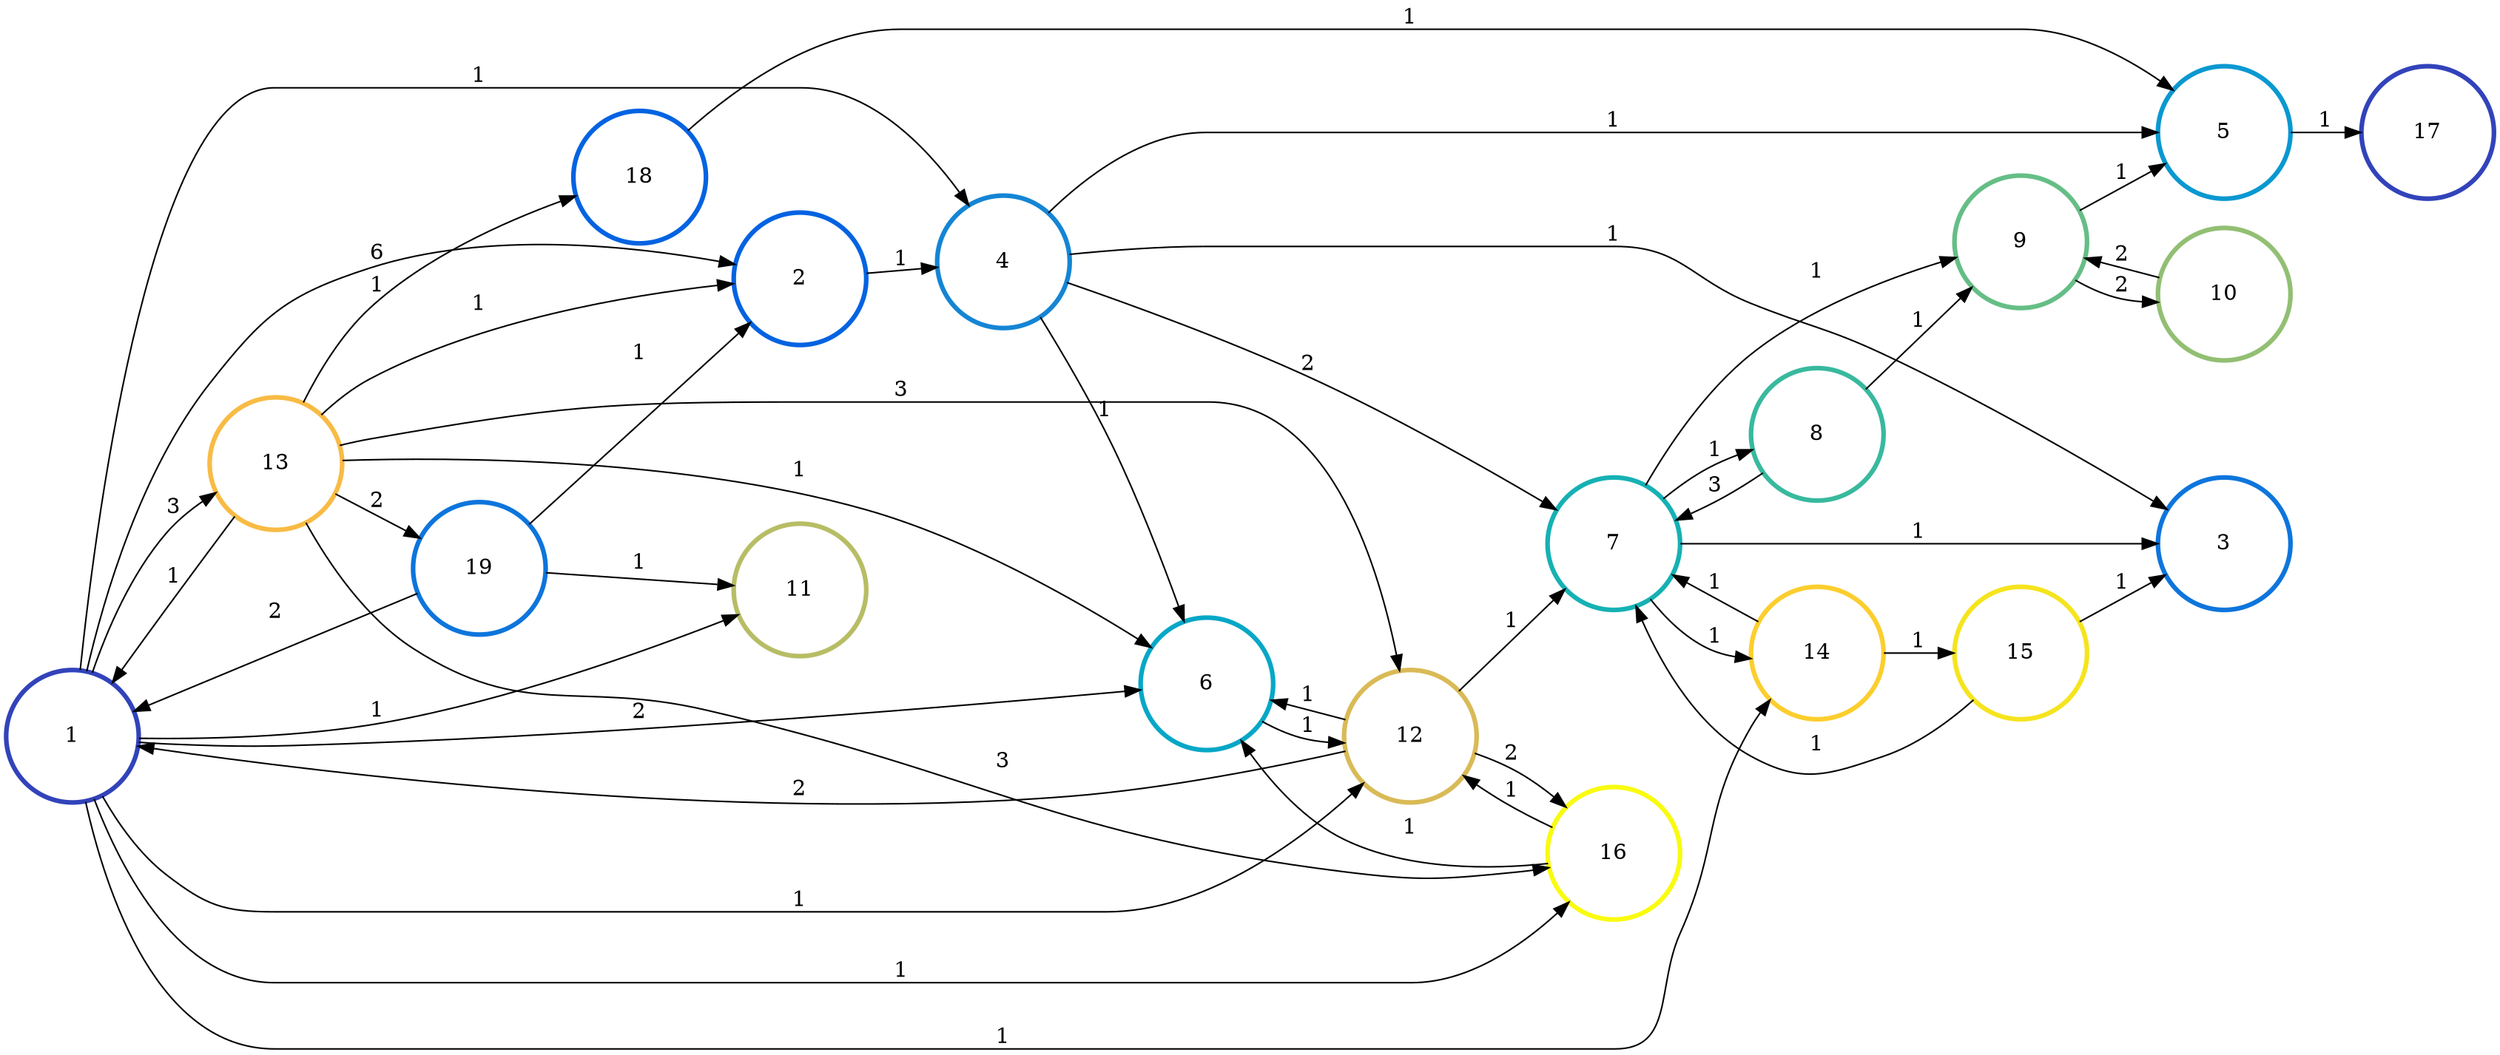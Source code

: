 digraph N {
	overlap="false"
	rankdir="LR"
	0 [label="1",width=1.2,height=1.2,style="",penwidth=3,color="#3243BA"]
	1 [label="2",width=1.2,height=1.2,style="",penwidth=3,color="#0363E1"]
	2 [label="3",width=1.2,height=1.2,style="",penwidth=3,color="#0D75DC"]
	3 [label="4",width=1.2,height=1.2,style="",penwidth=3,color="#1485D4"]
	4 [label="5",width=1.2,height=1.2,style="",penwidth=3,color="#0998D1"]
	5 [label="6",width=1.2,height=1.2,style="",penwidth=3,color="#06A7C6"]
	6 [label="7",width=1.2,height=1.2,style="",penwidth=3,color="#15B1B4"]
	7 [label="8",width=1.2,height=1.2,style="",penwidth=3,color="#38B99E"]
	8 [label="9",width=1.2,height=1.2,style="",penwidth=3,color="#65BE86"]
	9 [label="10",width=1.2,height=1.2,style="",penwidth=3,color="#92BF73"]
	10 [label="11",width=1.2,height=1.2,style="",penwidth=3,color="#B7BD64"]
	11 [label="12",width=1.2,height=1.2,style="",penwidth=3,color="#D9BA56"]
	12 [label="13",width=1.2,height=1.2,style="",penwidth=3,color="#F8BB44"]
	13 [label="14",width=1.2,height=1.2,style="",penwidth=3,color="#FCCE2E"]
	14 [label="15",width=1.2,height=1.2,style="",penwidth=3,color="#F5E41D"]
	15 [label="16",width=1.2,height=1.2,style="",penwidth=3,color="#F9FB0E"]
	16 [label="17",width=1.2,height=1.2,style="",penwidth=3,color="#3243BA"]
	17 [label="18",width=1.2,height=1.2,style="",penwidth=3,color="#0363E1"]
	18 [label="19",width=1.2,height=1.2,style="",penwidth=3,color="#0D75DC"]
	0 -> 1 [penwidth=1,color=black,label="6"]
	0 -> 3 [penwidth=1,color=black,label="1"]
	0 -> 5 [penwidth=1,color=black,label="2"]
	0 -> 10 [penwidth=1,color=black,label="1"]
	0 -> 11 [penwidth=1,color=black,label="1"]
	0 -> 12 [penwidth=1,color=black,label="3"]
	0 -> 13 [penwidth=1,color=black,label="1"]
	0 -> 15 [penwidth=1,color=black,label="1"]
	1 -> 3 [penwidth=1,color=black,label="1"]
	3 -> 2 [penwidth=1,color=black,label="1"]
	3 -> 4 [penwidth=1,color=black,label="1"]
	3 -> 5 [penwidth=1,color=black,label="1"]
	3 -> 6 [penwidth=1,color=black,label="2"]
	4 -> 16 [penwidth=1,color=black,label="1"]
	5 -> 11 [penwidth=1,color=black,label="1"]
	6 -> 2 [penwidth=1,color=black,label="1"]
	6 -> 7 [penwidth=1,color=black,label="1"]
	6 -> 8 [penwidth=1,color=black,label="1"]
	6 -> 13 [penwidth=1,color=black,label="1"]
	7 -> 6 [penwidth=1,color=black,label="3"]
	7 -> 8 [penwidth=1,color=black,label="1"]
	8 -> 4 [penwidth=1,color=black,label="1"]
	8 -> 9 [penwidth=1,color=black,label="2"]
	9 -> 8 [penwidth=1,color=black,label="2"]
	11 -> 0 [penwidth=1,color=black,label="2"]
	11 -> 5 [penwidth=1,color=black,label="1"]
	11 -> 6 [penwidth=1,color=black,label="1"]
	11 -> 15 [penwidth=1,color=black,label="2"]
	12 -> 0 [penwidth=1,color=black,label="1"]
	12 -> 1 [penwidth=1,color=black,label="1"]
	12 -> 5 [penwidth=1,color=black,label="1"]
	12 -> 11 [penwidth=1,color=black,label="3"]
	12 -> 15 [penwidth=1,color=black,label="3"]
	12 -> 17 [penwidth=1,color=black,label="1"]
	12 -> 18 [penwidth=1,color=black,label="2"]
	13 -> 6 [penwidth=1,color=black,label="1"]
	13 -> 14 [penwidth=1,color=black,label="1"]
	14 -> 2 [penwidth=1,color=black,label="1"]
	14 -> 6 [penwidth=1,color=black,label="1"]
	15 -> 5 [penwidth=1,color=black,label="1"]
	15 -> 11 [penwidth=1,color=black,label="1"]
	17 -> 4 [penwidth=1,color=black,label="1"]
	18 -> 0 [penwidth=1,color=black,label="2"]
	18 -> 1 [penwidth=1,color=black,label="1"]
	18 -> 10 [penwidth=1,color=black,label="1"]
}
